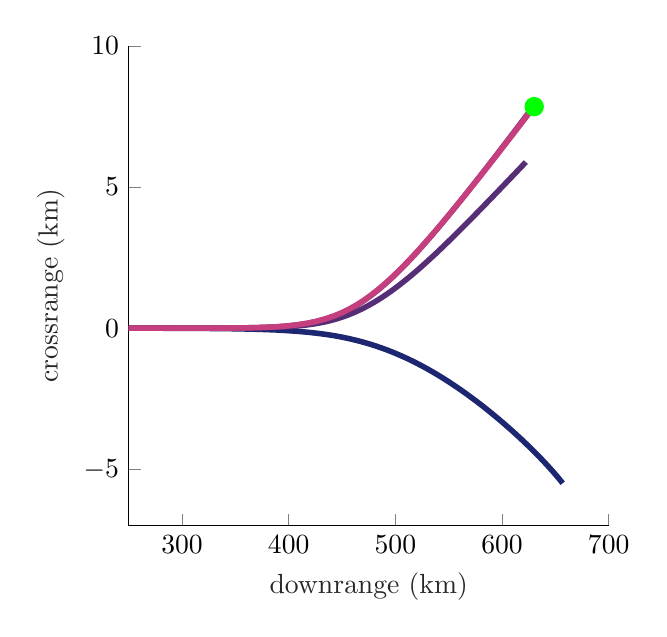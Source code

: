 % This file was created by matlab2tikz.
%
%The latest updates can be retrieved from
%  http://www.mathworks.com/matlabcentral/fileexchange/22022-matlab2tikz-matlab2tikz
%where you can also make suggestions and rate matlab2tikz.
%
\definecolor{mycolor1}{rgb}{0.114,0.149,0.443}%
\definecolor{mycolor2}{rgb}{0.334,0.182,0.46}%
\definecolor{mycolor3}{rgb}{0.554,0.215,0.476}%
\definecolor{mycolor4}{rgb}{0.774,0.248,0.493}%
%
\begin{tikzpicture}

\begin{axis}[%
width=2.4in,
height=2.4in,
at={(1.011in,0.642in)},
scale only axis,
xmin=250,
xmax=700,
xlabel style={font=\color{white!15!black}},
xlabel={downrange (km)},
ymin=-7,
ymax=10,
ylabel style={font=\color{white!15!black}},
ylabel={crossrange (km)},
axis background/.style={fill=white},
axis x line*=bottom,
axis y line*=left
]
\addplot [color=mycolor1, line width=2.0pt, forget plot]
  table[row sep=crcr]{%
0	-0\\
10.876	-5.061e-05\\
21.773	-0\\
32.689	-0\\
43.625	-5.061e-05\\
54.58	-0\\
65.556	-0\\
76.55	-0.0\\
87.564	-5.061e-05\\
98.597	-0\\
109.649	-0\\
120.719	-5.061e-05\\
131.809	-0\\
142.917	-5.061e-05\\
154.043	-0\\
165.187	-8.765e-05\\
176.349	-7.157e-05\\
187.528	-8.765e-05\\
198.725	-0.0\\
209.937	-0.0\\
221.165	-0.0\\
232.408	-0.001\\
243.663	-0.001\\
254.929	-0.001\\
266.203	-0.002\\
277.481	-0.002\\
288.758	-0.003\\
300.027	-0.005\\
311.278	-0.007\\
322.498	-0.01\\
333.669	-0.014\\
344.771	-0.019\\
355.773	-0.026\\
366.642	-0.036\\
377.333	-0.048\\
387.799	-0.064\\
397.984	-0.085\\
407.833	-0.111\\
417.292	-0.142\\
426.317	-0.179\\
434.872	-0.221\\
442.937	-0.269\\
450.513	-0.322\\
457.618	-0.379\\
464.284	-0.44\\
470.548	-0.503\\
476.44	-0.569\\
481.993	-0.636\\
487.236	-0.704\\
492.197	-0.773\\
496.902	-0.842\\
501.372	-0.912\\
505.63	-0.982\\
509.693	-1.051\\
513.578	-1.12\\
517.301	-1.189\\
520.875	-1.258\\
524.311	-1.326\\
527.62	-1.393\\
530.813	-1.46\\
533.898	-1.526\\
536.882	-1.592\\
539.773	-1.657\\
542.577	-1.722\\
545.3	-1.786\\
547.947	-1.849\\
550.522	-1.912\\
553.03	-1.974\\
555.475	-2.036\\
557.86	-2.097\\
560.189	-2.157\\
562.464	-2.217\\
564.689	-2.276\\
566.865	-2.335\\
568.996	-2.394\\
571.082	-2.452\\
573.127	-2.509\\
575.132	-2.566\\
577.099	-2.622\\
579.029	-2.678\\
580.924	-2.733\\
582.784	-2.788\\
584.613	-2.843\\
586.409	-2.897\\
588.175	-2.951\\
589.912	-3.004\\
591.62	-3.057\\
593.301	-3.109\\
594.955	-3.161\\
596.583	-3.212\\
598.186	-3.264\\
599.764	-3.314\\
601.319	-3.365\\
602.85	-3.415\\
604.358	-3.465\\
605.844	-3.514\\
607.309	-3.563\\
608.752	-3.611\\
610.174	-3.659\\
611.576	-3.707\\
612.958	-3.755\\
614.32	-3.802\\
615.663	-3.848\\
616.986	-3.895\\
618.291	-3.941\\
619.577	-3.987\\
620.846	-4.032\\
622.096	-4.077\\
623.328	-4.122\\
624.542	-4.166\\
625.739	-4.21\\
626.919	-4.253\\
628.082	-4.297\\
629.228	-4.34\\
630.357	-4.382\\
631.469	-4.425\\
632.565	-4.466\\
633.644	-4.508\\
634.707	-4.549\\
635.754	-4.59\\
636.784	-4.63\\
637.799	-4.671\\
638.797	-4.71\\
639.78	-4.75\\
640.746	-4.789\\
641.697	-4.828\\
642.632	-4.866\\
643.552	-4.904\\
644.456	-4.942\\
645.344	-4.979\\
646.217	-5.016\\
647.074	-5.052\\
647.916	-5.088\\
648.742	-5.124\\
649.554	-5.16\\
650.35	-5.195\\
651.13	-5.229\\
651.896	-5.264\\
652.646	-5.297\\
653.382	-5.331\\
654.102	-5.364\\
654.808	-5.397\\
655.498	-5.429\\
656.174	-5.461\\
656.835	-5.492\\
};
\addplot [color=mycolor2, line width=2.0pt, forget plot]
  table[row sep=crcr]{%
0	-0\\
10.876	-0\\
21.773	-8.765e-05\\
32.689	-0\\
43.625	-0\\
54.58	-0\\
65.556	-0\\
76.55	-0\\
87.564	-0\\
98.597	-0\\
109.649	-5.061e-05\\
120.719	-0\\
131.809	-0\\
142.917	-7.157e-05\\
154.043	-0\\
165.187	-5.061e-05\\
176.349	-0\\
187.528	-5.061e-05\\
198.724	-0\\
209.936	-0\\
221.163	-7.157e-05\\
232.404	-0\\
243.658	-8.765e-05\\
254.922	-0.0\\
266.193	-0.0\\
277.467	-0.0\\
288.738	-0.0\\
299.998	-0.0\\
311.237	-0\\
322.442	0.0\\
333.593	0.001\\
344.667	0.002\\
355.634	0.005\\
366.459	0.01\\
377.097	0.017\\
387.5	0.03\\
397.616	0.048\\
407.389	0.075\\
416.769	0.113\\
425.713	0.162\\
434.189	0.223\\
442.18	0.298\\
449.689	0.385\\
456.74	0.482\\
463.362	0.588\\
469.588	0.7\\
475.447	0.817\\
480.97	0.937\\
486.187	1.059\\
491.124	1.182\\
495.805	1.305\\
500.253	1.428\\
504.488	1.55\\
508.529	1.67\\
512.392	1.789\\
516.091	1.905\\
519.639	2.019\\
523.048	2.132\\
526.329	2.242\\
529.49	2.349\\
532.54	2.455\\
535.487	2.558\\
538.337	2.658\\
541.096	2.757\\
543.771	2.853\\
546.364	2.948\\
548.883	3.04\\
551.329	3.13\\
553.707	3.218\\
556.021	3.304\\
558.274	3.388\\
560.468	3.471\\
562.606	3.552\\
564.69	3.631\\
566.723	3.708\\
568.706	3.784\\
570.642	3.858\\
572.533	3.93\\
574.379	4.001\\
576.183	4.071\\
577.945	4.139\\
579.668	4.206\\
581.352	4.271\\
582.998	4.335\\
584.608	4.397\\
586.183	4.459\\
587.723	4.519\\
589.229	4.578\\
590.702	4.635\\
592.144	4.692\\
593.553	4.747\\
594.932	4.801\\
596.282	4.854\\
597.601	4.906\\
598.892	4.957\\
600.154	5.006\\
601.389	5.055\\
602.596	5.102\\
603.776	5.149\\
604.93	5.194\\
606.058	5.239\\
607.16	5.282\\
608.238	5.325\\
609.29	5.366\\
610.318	5.407\\
611.321	5.447\\
612.301	5.485\\
613.258	5.523\\
614.191	5.56\\
615.102	5.596\\
615.99	5.631\\
616.855	5.665\\
617.699	5.699\\
618.521	5.731\\
619.322	5.763\\
620.102	5.794\\
620.86	5.823\\
621.599	5.853\\
622.317	5.881\\
};
\addplot [color=mycolor3, line width=2.0pt, forget plot]
  table[row sep=crcr]{%
0	-0\\
10.876	-5.061e-05\\
21.773	-0\\
32.689	-8.765e-05\\
43.625	-8.765e-05\\
54.58	-5.061e-05\\
65.556	-0\\
76.55	-0\\
87.564	-0\\
98.597	-0\\
109.649	-0\\
120.719	-0\\
131.809	-0\\
142.917	-0\\
154.043	-0.0\\
165.187	-0\\
176.349	-0\\
187.528	-8.765e-05\\
198.723	5.061e-05\\
209.935	5.061e-05\\
221.163	0\\
232.404	0\\
243.658	7.157e-05\\
254.921	0\\
266.192	7.157e-05\\
277.466	0.0\\
288.737	0.0\\
299.997	0.0\\
311.235	0.001\\
322.439	0.002\\
333.588	0.003\\
344.661	0.005\\
355.626	0.01\\
366.447	0.017\\
377.083	0.028\\
387.485	0.046\\
397.601	0.074\\
407.383	0.114\\
416.782	0.168\\
425.762	0.237\\
434.293	0.323\\
442.36	0.424\\
449.962	0.541\\
457.115	0.672\\
463.844	0.815\\
470.18	0.967\\
476.152	1.127\\
481.79	1.29\\
487.124	1.456\\
492.181	1.623\\
496.985	1.789\\
501.558	1.955\\
505.92	2.118\\
510.09	2.28\\
514.084	2.438\\
517.916	2.594\\
521.599	2.746\\
525.144	2.896\\
528.562	3.042\\
531.861	3.185\\
535.049	3.325\\
538.135	3.462\\
541.123	3.596\\
544.021	3.727\\
546.834	3.854\\
549.565	3.98\\
552.221	4.102\\
554.804	4.222\\
557.318	4.339\\
559.767	4.454\\
562.154	4.566\\
564.481	4.676\\
566.75	4.783\\
568.965	4.889\\
571.127	4.992\\
573.239	5.093\\
575.301	5.192\\
577.317	5.289\\
579.287	5.384\\
581.213	5.477\\
583.096	5.568\\
584.937	5.657\\
586.738	5.745\\
588.5	5.831\\
590.224	5.915\\
591.91	5.997\\
593.56	6.078\\
595.174	6.157\\
596.754	6.235\\
598.299	6.311\\
599.812	6.385\\
601.291	6.458\\
602.739	6.529\\
604.155	6.599\\
605.541	6.668\\
606.896	6.735\\
608.221	6.8\\
609.516	6.865\\
610.783	6.927\\
612.022	6.989\\
613.232	7.049\\
614.415	7.108\\
615.57	7.165\\
616.699	7.222\\
617.801	7.276\\
618.876	7.33\\
619.926	7.382\\
620.951	7.434\\
621.95	7.483\\
622.925	7.532\\
623.875	7.58\\
624.801	7.626\\
625.702	7.671\\
626.581	7.715\\
627.436	7.757\\
628.267	7.799\\
629.077	7.84\\
629.863	7.879\\
630.628	7.917\\
631.371	7.954\\
};
\addplot [color=mycolor4, line width=2.0pt, forget plot]
  table[row sep=crcr]{%
0	-0\\
10.876	-7.157e-05\\
21.773	-0\\
32.689	-8.765e-05\\
43.625	-0\\
54.58	-5.061e-05\\
65.556	-0\\
76.55	-0\\
87.564	-0\\
98.597	-0\\
109.649	-5.061e-05\\
120.719	-0\\
131.809	0\\
142.917	7.157e-05\\
154.043	0\\
165.187	0\\
176.349	0\\
187.528	8.765e-05\\
198.723	0\\
209.935	0\\
221.163	0\\
232.404	7.157e-05\\
243.658	0\\
254.921	7.157e-05\\
266.192	7.157e-05\\
277.466	0.0\\
288.737	0.0\\
299.996	0.0\\
311.235	0.001\\
322.438	0.002\\
333.587	0.003\\
344.659	0.005\\
355.623	0.009\\
366.443	0.016\\
377.075	0.028\\
387.473	0.046\\
397.585	0.074\\
407.359	0.114\\
416.751	0.169\\
425.722	0.24\\
434.243	0.327\\
442.298	0.43\\
449.887	0.55\\
457.028	0.683\\
463.746	0.827\\
470.07	0.981\\
476.031	1.141\\
481.658	1.305\\
486.981	1.471\\
492.025	1.638\\
496.816	1.804\\
501.377	1.969\\
505.726	2.131\\
509.884	2.291\\
513.865	2.448\\
517.684	2.602\\
521.353	2.753\\
524.885	2.901\\
528.29	3.045\\
531.576	3.186\\
534.751	3.324\\
537.823	3.459\\
540.799	3.59\\
543.683	3.719\\
546.482	3.845\\
549.201	3.968\\
551.843	4.088\\
554.412	4.206\\
556.912	4.321\\
559.347	4.433\\
561.72	4.543\\
564.032	4.651\\
566.288	4.756\\
568.488	4.859\\
570.635	4.961\\
572.732	5.059\\
574.78	5.156\\
576.78	5.251\\
578.735	5.344\\
580.645	5.435\\
582.512	5.524\\
584.338	5.612\\
586.123	5.697\\
587.869	5.781\\
589.576	5.863\\
591.247	5.944\\
592.88	6.023\\
594.478	6.1\\
596.041	6.176\\
597.57	6.25\\
599.065	6.322\\
600.528	6.393\\
601.958	6.463\\
603.357	6.531\\
604.726	6.598\\
606.063	6.663\\
607.371	6.727\\
608.649	6.79\\
609.899	6.851\\
611.12	6.91\\
612.313	6.969\\
613.478	7.026\\
614.616	7.082\\
615.727	7.137\\
616.812	7.19\\
617.87	7.242\\
618.903	7.293\\
619.91	7.342\\
620.892	7.391\\
621.849	7.438\\
622.782	7.484\\
623.691	7.529\\
624.576	7.572\\
625.437	7.615\\
626.275	7.656\\
627.09	7.696\\
627.883	7.736\\
628.653	7.774\\
629.402	7.811\\
};
\addplot [color=green, draw=none, mark size=3.3pt, mark=*, mark options={solid, green}, forget plot]
  table[row sep=crcr]{%
630.124	7.846\\
};
\end{axis}
\end{tikzpicture}%